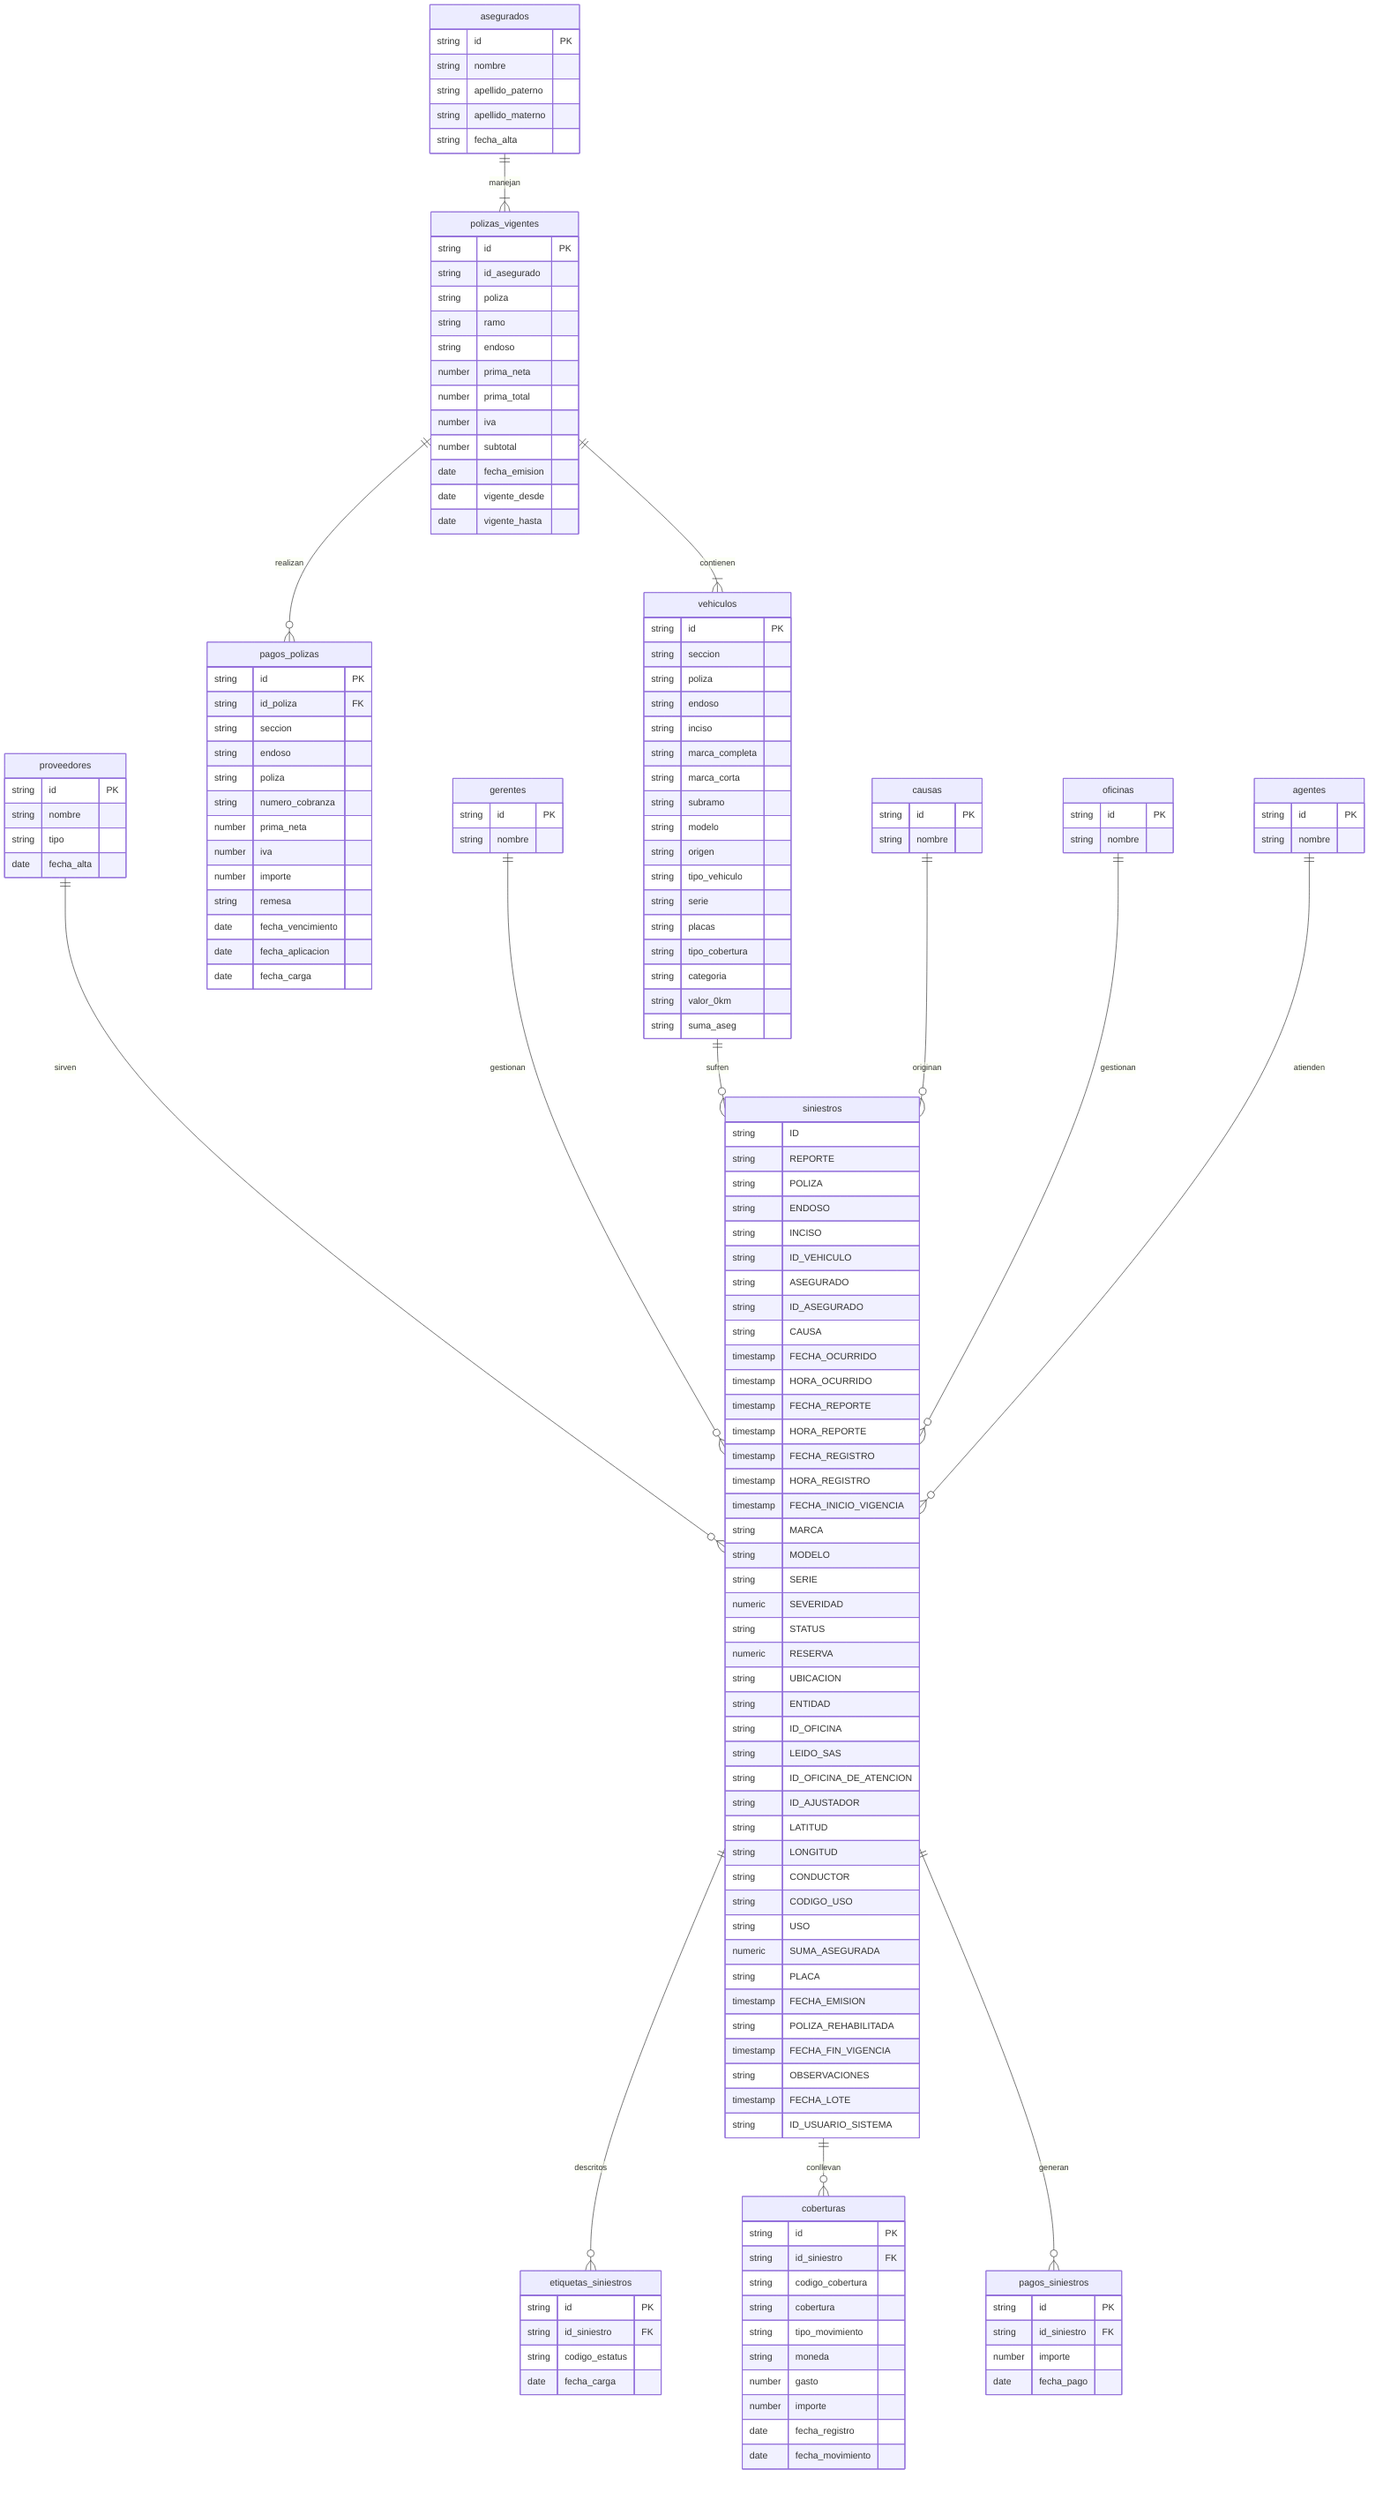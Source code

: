 erDiagram

asegurados ||--|{ polizas_vigentes : manejan

polizas_vigentes ||--|{ vehiculos : contienen

polizas_vigentes ||--o{ pagos_polizas : realizan

proveedores ||--o{ siniestros : sirven

gerentes ||--o{ siniestros : gestionan

vehiculos ||--o{ siniestros : sufren

causas ||--o{ siniestros : originan

oficinas ||--o{ siniestros : gestionan

agentes ||--o{ siniestros : atienden

siniestros ||--o{ etiquetas_siniestros : descritos

siniestros ||--o{ coberturas : conllevan

siniestros ||--o{ pagos_siniestros : generan

proveedores {
    string id PK
    string nombre
    string tipo
    date fecha_alta 
}

asegurados {
    string id PK
    string nombre
    string apellido_paterno
    string apellido_materno
    string fecha_alta
}

polizas_vigentes {
    string id PK
    string id_asegurado
    string poliza
    string ramo
    string endoso
    number prima_neta
    number prima_total
    number iva
    number subtotal
    date fecha_emision
    date vigente_desde
    date vigente_hasta
}

pagos_polizas {
    string id PK
    string id_poliza FK
    string seccion
    string endoso
    string poliza
    string numero_cobranza
    number prima_neta
    number iva
    number importe
    string remesa
    date fecha_vencimiento
    date fecha_aplicacion
    date fecha_carga
}

vehiculos {
    string id PK
    string seccion
    string poliza
    string endoso
    string inciso
    string marca_completa
    string marca_corta
    string subramo
    string modelo
    string origen
    string tipo_vehiculo
    string serie
    string placas
    string tipo_cobertura
    string categoria
    string valor_0km
    string suma_aseg
}

causas {
    string id PK
    string nombre
}

etiquetas_siniestros {
    string id PK
    string id_siniestro FK
    string codigo_estatus
    date fecha_carga
}

coberturas {
    string id PK
    string id_siniestro FK
    string codigo_cobertura
    string cobertura
    string tipo_movimiento
    string moneda
    number gasto
    number importe
    date fecha_registro
    date fecha_movimiento
}

pagos_siniestros {
    string id PK
    string id_siniestro FK
    number importe
    date fecha_pago
}

gerentes {
    string id PK
    string nombre
}

oficinas {
    string id PK
    string nombre
}

siniestros {
    string ID
    string REPORTE
    string POLIZA
    string ENDOSO
    string INCISO
    string ID_VEHICULO
    string ASEGURADO
    string ID_ASEGURADO
    string CAUSA
    timestamp FECHA_OCURRIDO
    timestamp HORA_OCURRIDO
    timestamp FECHA_REPORTE
    timestamp HORA_REPORTE
    timestamp FECHA_REGISTRO
    timestamp HORA_REGISTRO
    timestamp FECHA_INICIO_VIGENCIA
    string MARCA
    string MODELO
    string SERIE
    numeric SEVERIDAD
    string STATUS
    numeric RESERVA
    string UBICACION
    string ENTIDAD
    string ID_OFICINA
    string LEIDO_SAS
    string ID_OFICINA_DE_ATENCION
    string ID_AJUSTADOR
    string LATITUD
    string LONGITUD
    string CONDUCTOR
    string CODIGO_USO
    string USO
    numeric SUMA_ASEGURADA
    string PLACA
    timestamp FECHA_EMISION
    string POLIZA_REHABILITADA
    timestamp FECHA_FIN_VIGENCIA
    string OBSERVACIONES
    timestamp FECHA_LOTE
    string ID_USUARIO_SISTEMA
}

agentes {
    string id PK
    string nombre
}